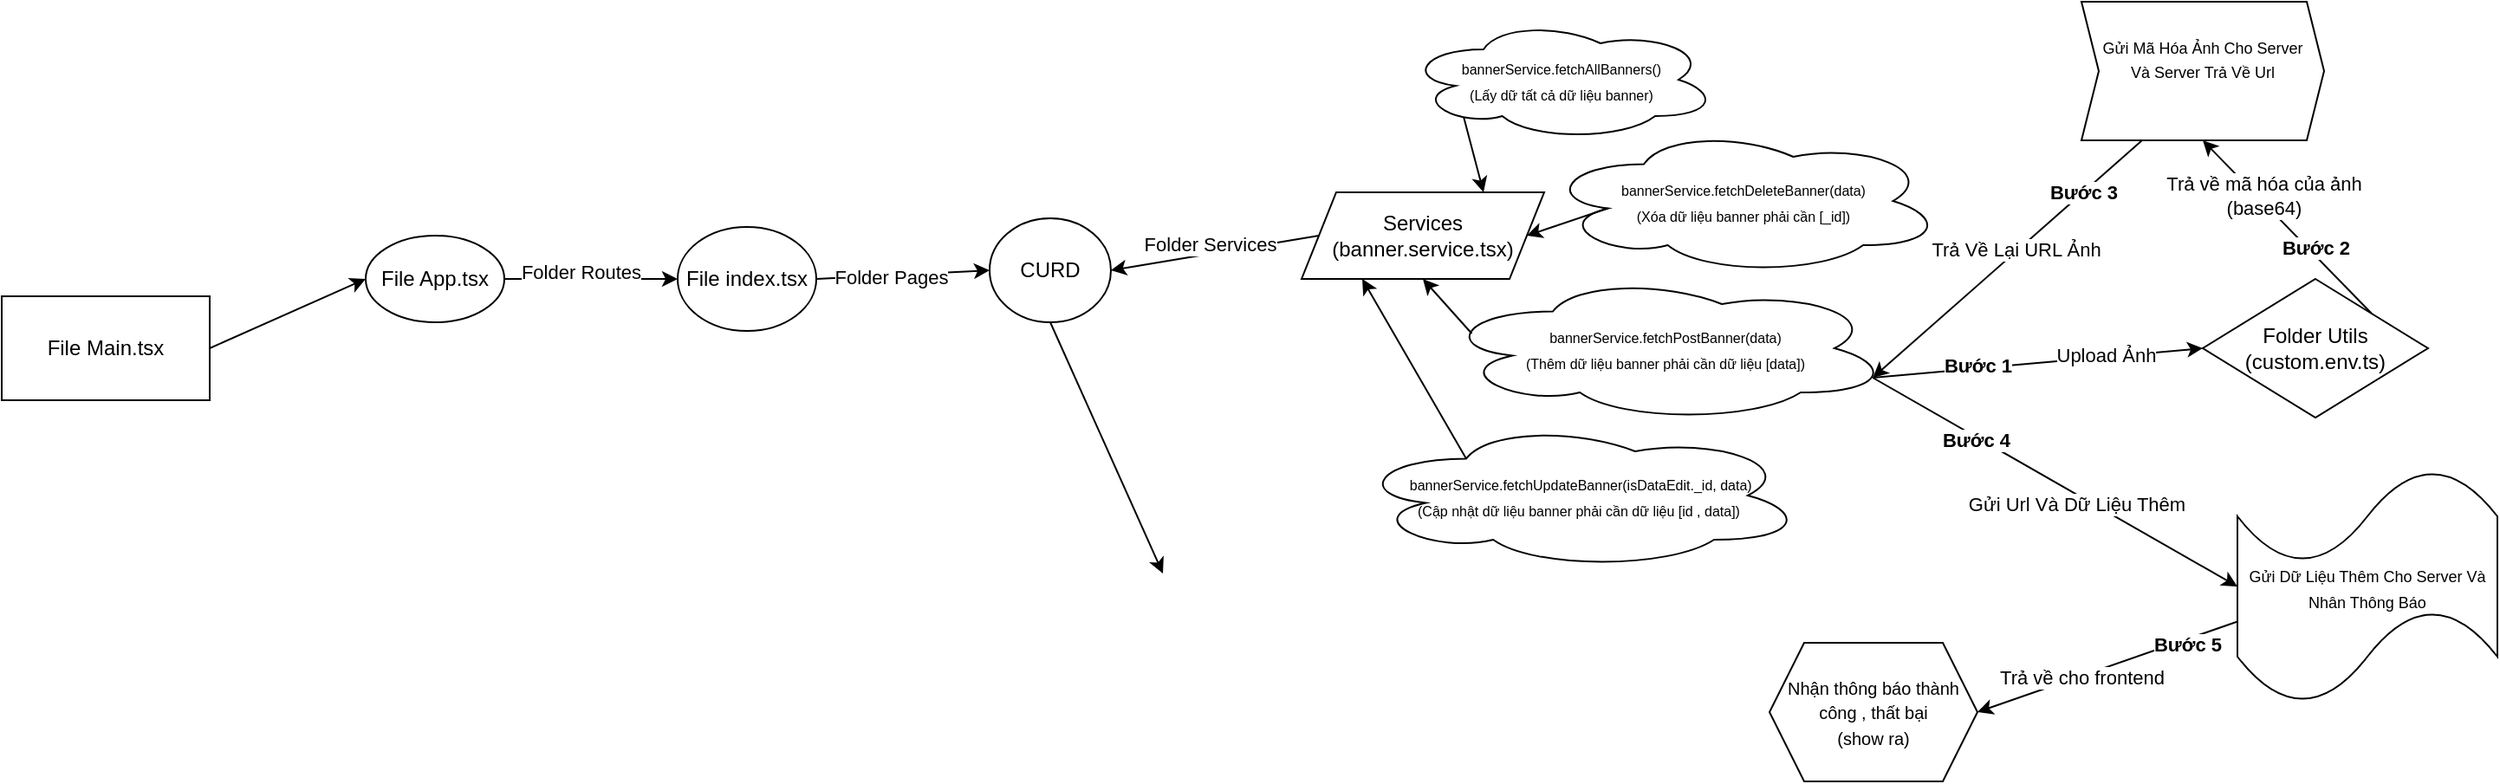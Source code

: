 <mxfile version="22.0.8" type="github">
  <diagram name="Trang-1" id="CbWZottKJksRMsXl4OTU">
    <mxGraphModel dx="983" dy="425" grid="1" gridSize="10" guides="1" tooltips="1" connect="1" arrows="1" fold="1" page="1" pageScale="1" pageWidth="1200" pageHeight="1920" math="0" shadow="0">
      <root>
        <mxCell id="0" />
        <mxCell id="1" parent="0" />
        <mxCell id="X-_IwXTnalUpg8y82jki-1" value="File Main.tsx" style="rounded=0;whiteSpace=wrap;html=1;" vertex="1" parent="1">
          <mxGeometry x="50" y="330" width="120" height="60" as="geometry" />
        </mxCell>
        <mxCell id="X-_IwXTnalUpg8y82jki-2" value="" style="endArrow=classic;html=1;rounded=0;exitX=1;exitY=0.5;exitDx=0;exitDy=0;entryX=0;entryY=0.5;entryDx=0;entryDy=0;" edge="1" parent="1" source="X-_IwXTnalUpg8y82jki-1" target="X-_IwXTnalUpg8y82jki-3">
          <mxGeometry width="50" height="50" relative="1" as="geometry">
            <mxPoint x="480" y="410" as="sourcePoint" />
            <mxPoint x="210" y="320" as="targetPoint" />
          </mxGeometry>
        </mxCell>
        <mxCell id="X-_IwXTnalUpg8y82jki-3" value="File App.tsx" style="ellipse;whiteSpace=wrap;html=1;" vertex="1" parent="1">
          <mxGeometry x="260" y="295" width="80" height="50" as="geometry" />
        </mxCell>
        <mxCell id="X-_IwXTnalUpg8y82jki-4" value="" style="endArrow=classic;html=1;rounded=0;entryX=0;entryY=0.5;entryDx=0;entryDy=0;exitX=1;exitY=0.5;exitDx=0;exitDy=0;" edge="1" parent="1" source="X-_IwXTnalUpg8y82jki-3" target="X-_IwXTnalUpg8y82jki-6">
          <mxGeometry width="50" height="50" relative="1" as="geometry">
            <mxPoint x="370" y="280" as="sourcePoint" />
            <mxPoint x="480" y="280" as="targetPoint" />
          </mxGeometry>
        </mxCell>
        <mxCell id="X-_IwXTnalUpg8y82jki-28" value="Folder Routes" style="edgeLabel;html=1;align=center;verticalAlign=middle;resizable=0;points=[];" vertex="1" connectable="0" parent="X-_IwXTnalUpg8y82jki-4">
          <mxGeometry x="-0.42" y="-1" relative="1" as="geometry">
            <mxPoint x="15" y="-5" as="offset" />
          </mxGeometry>
        </mxCell>
        <mxCell id="X-_IwXTnalUpg8y82jki-6" value="File index.tsx" style="ellipse;whiteSpace=wrap;html=1;" vertex="1" parent="1">
          <mxGeometry x="440" y="290" width="80" height="60" as="geometry" />
        </mxCell>
        <mxCell id="X-_IwXTnalUpg8y82jki-7" value="" style="endArrow=classic;html=1;rounded=0;exitX=1;exitY=0.5;exitDx=0;exitDy=0;entryX=0;entryY=0.5;entryDx=0;entryDy=0;" edge="1" parent="1" source="X-_IwXTnalUpg8y82jki-6" target="X-_IwXTnalUpg8y82jki-8">
          <mxGeometry width="50" height="50" relative="1" as="geometry">
            <mxPoint x="560" y="310" as="sourcePoint" />
            <mxPoint x="600" y="310" as="targetPoint" />
          </mxGeometry>
        </mxCell>
        <mxCell id="X-_IwXTnalUpg8y82jki-24" value="Folder Pages" style="edgeLabel;html=1;align=center;verticalAlign=middle;resizable=0;points=[];" vertex="1" connectable="0" parent="X-_IwXTnalUpg8y82jki-7">
          <mxGeometry x="-0.469" y="1" relative="1" as="geometry">
            <mxPoint x="16" y="1" as="offset" />
          </mxGeometry>
        </mxCell>
        <mxCell id="X-_IwXTnalUpg8y82jki-8" value="CURD" style="ellipse;whiteSpace=wrap;html=1;" vertex="1" parent="1">
          <mxGeometry x="620" y="285" width="70" height="60" as="geometry" />
        </mxCell>
        <mxCell id="X-_IwXTnalUpg8y82jki-15" value="" style="endArrow=classic;html=1;rounded=0;entryX=1;entryY=0.5;entryDx=0;entryDy=0;exitX=0;exitY=0.5;exitDx=0;exitDy=0;" edge="1" parent="1" source="X-_IwXTnalUpg8y82jki-17" target="X-_IwXTnalUpg8y82jki-8">
          <mxGeometry width="50" height="50" relative="1" as="geometry">
            <mxPoint x="830" y="280" as="sourcePoint" />
            <mxPoint x="770" y="360" as="targetPoint" />
          </mxGeometry>
        </mxCell>
        <mxCell id="X-_IwXTnalUpg8y82jki-23" value="Folder Services" style="edgeLabel;html=1;align=center;verticalAlign=middle;resizable=0;points=[];" vertex="1" connectable="0" parent="X-_IwXTnalUpg8y82jki-15">
          <mxGeometry x="0.322" y="-3" relative="1" as="geometry">
            <mxPoint x="17" y="-6" as="offset" />
          </mxGeometry>
        </mxCell>
        <mxCell id="X-_IwXTnalUpg8y82jki-17" value="Services&lt;br&gt;(banner.service.tsx)" style="shape=parallelogram;perimeter=parallelogramPerimeter;whiteSpace=wrap;html=1;fixedSize=1;" vertex="1" parent="1">
          <mxGeometry x="800" y="270" width="140" height="50" as="geometry" />
        </mxCell>
        <mxCell id="X-_IwXTnalUpg8y82jki-20" value="" style="endArrow=classic;html=1;rounded=0;entryX=0.75;entryY=0;entryDx=0;entryDy=0;exitX=0.16;exitY=0.55;exitDx=0;exitDy=0;exitPerimeter=0;" edge="1" parent="1" source="X-_IwXTnalUpg8y82jki-22" target="X-_IwXTnalUpg8y82jki-17">
          <mxGeometry width="50" height="50" relative="1" as="geometry">
            <mxPoint x="1020" y="273" as="sourcePoint" />
            <mxPoint x="990" y="320" as="targetPoint" />
          </mxGeometry>
        </mxCell>
        <mxCell id="X-_IwXTnalUpg8y82jki-22" value="&lt;font style=&quot;font-size: 8px;&quot;&gt;bannerService.fetchAllBanners()&lt;br&gt;(Lấy dữ tất cả dữ liệu banner)&lt;br&gt;&lt;/font&gt;" style="ellipse;shape=cloud;whiteSpace=wrap;html=1;" vertex="1" parent="1">
          <mxGeometry x="860" y="170" width="180" height="70" as="geometry" />
        </mxCell>
        <mxCell id="X-_IwXTnalUpg8y82jki-30" value="&lt;font style=&quot;font-size: 8px;&quot;&gt;bannerService.fetchDeleteBanner(data)&lt;br&gt;(Xóa dữ liệu banner phải cần [_id])&lt;br&gt;&lt;/font&gt;" style="ellipse;shape=cloud;whiteSpace=wrap;html=1;" vertex="1" parent="1">
          <mxGeometry x="940" y="232.5" width="230" height="85" as="geometry" />
        </mxCell>
        <mxCell id="X-_IwXTnalUpg8y82jki-31" value="" style="endArrow=classic;html=1;rounded=0;entryX=1;entryY=0.5;entryDx=0;entryDy=0;exitX=0.16;exitY=0.55;exitDx=0;exitDy=0;exitPerimeter=0;" edge="1" parent="1" source="X-_IwXTnalUpg8y82jki-30" target="X-_IwXTnalUpg8y82jki-17">
          <mxGeometry width="50" height="50" relative="1" as="geometry">
            <mxPoint x="540" y="410" as="sourcePoint" />
            <mxPoint x="590" y="360" as="targetPoint" />
          </mxGeometry>
        </mxCell>
        <mxCell id="X-_IwXTnalUpg8y82jki-33" value="&lt;font style=&quot;font-size: 8px;&quot;&gt;bannerService.fetchPostBanner(data)&lt;br&gt;(Thêm dữ liệu banner phải cần dữ liệu [data])&lt;br&gt;&lt;/font&gt;" style="ellipse;shape=cloud;whiteSpace=wrap;html=1;" vertex="1" parent="1">
          <mxGeometry x="880" y="317.5" width="260" height="85" as="geometry" />
        </mxCell>
        <mxCell id="X-_IwXTnalUpg8y82jki-34" value="" style="endArrow=classic;html=1;rounded=0;entryX=0.5;entryY=1;entryDx=0;entryDy=0;exitX=0.07;exitY=0.4;exitDx=0;exitDy=0;exitPerimeter=0;" edge="1" parent="1" source="X-_IwXTnalUpg8y82jki-33" target="X-_IwXTnalUpg8y82jki-17">
          <mxGeometry width="50" height="50" relative="1" as="geometry">
            <mxPoint x="957" y="292" as="sourcePoint" />
            <mxPoint x="880" y="305" as="targetPoint" />
          </mxGeometry>
        </mxCell>
        <mxCell id="X-_IwXTnalUpg8y82jki-35" value="&lt;font style=&quot;font-size: 8px;&quot;&gt;&amp;nbsp;bannerService.fetchUpdateBanner(isDataEdit._id, data)&lt;br&gt;(Cập nhật dữ liệu banner phải cần dữ liệu [id , data])&lt;br&gt;&lt;/font&gt;" style="ellipse;shape=cloud;whiteSpace=wrap;html=1;" vertex="1" parent="1">
          <mxGeometry x="830" y="402.5" width="260" height="85" as="geometry" />
        </mxCell>
        <mxCell id="X-_IwXTnalUpg8y82jki-36" value="" style="endArrow=classic;html=1;rounded=0;entryX=0.25;entryY=1;entryDx=0;entryDy=0;exitX=0.25;exitY=0.25;exitDx=0;exitDy=0;exitPerimeter=0;" edge="1" parent="1" source="X-_IwXTnalUpg8y82jki-35" target="X-_IwXTnalUpg8y82jki-17">
          <mxGeometry width="50" height="50" relative="1" as="geometry">
            <mxPoint x="848" y="437" as="sourcePoint" />
            <mxPoint x="811" y="340" as="targetPoint" />
          </mxGeometry>
        </mxCell>
        <mxCell id="X-_IwXTnalUpg8y82jki-38" value="" style="endArrow=classic;html=1;rounded=0;exitX=0.96;exitY=0.7;exitDx=0;exitDy=0;exitPerimeter=0;entryX=0;entryY=0.5;entryDx=0;entryDy=0;" edge="1" parent="1" source="X-_IwXTnalUpg8y82jki-33" target="X-_IwXTnalUpg8y82jki-44">
          <mxGeometry width="50" height="50" relative="1" as="geometry">
            <mxPoint x="1140" y="335" as="sourcePoint" />
            <mxPoint x="1210" y="377" as="targetPoint" />
          </mxGeometry>
        </mxCell>
        <mxCell id="X-_IwXTnalUpg8y82jki-45" value="Upload Ảnh" style="edgeLabel;html=1;align=center;verticalAlign=middle;resizable=0;points=[];" vertex="1" connectable="0" parent="X-_IwXTnalUpg8y82jki-38">
          <mxGeometry x="-0.244" y="2" relative="1" as="geometry">
            <mxPoint x="62" y="-5" as="offset" />
          </mxGeometry>
        </mxCell>
        <mxCell id="X-_IwXTnalUpg8y82jki-64" value="&lt;b&gt;Bước 1&lt;/b&gt;" style="edgeLabel;html=1;align=center;verticalAlign=middle;resizable=0;points=[];" vertex="1" connectable="0" parent="X-_IwXTnalUpg8y82jki-38">
          <mxGeometry x="-0.52" y="-1" relative="1" as="geometry">
            <mxPoint x="14" y="-4" as="offset" />
          </mxGeometry>
        </mxCell>
        <mxCell id="X-_IwXTnalUpg8y82jki-44" value="Folder Utils&lt;br&gt;(custom.env.ts)" style="rhombus;whiteSpace=wrap;html=1;" vertex="1" parent="1">
          <mxGeometry x="1320" y="320" width="130" height="80" as="geometry" />
        </mxCell>
        <mxCell id="X-_IwXTnalUpg8y82jki-46" value="" style="endArrow=classic;html=1;rounded=0;exitX=1;exitY=0;exitDx=0;exitDy=0;entryX=0.5;entryY=1;entryDx=0;entryDy=0;" edge="1" parent="1" source="X-_IwXTnalUpg8y82jki-44" target="X-_IwXTnalUpg8y82jki-52">
          <mxGeometry width="50" height="50" relative="1" as="geometry">
            <mxPoint x="1160" y="340" as="sourcePoint" />
            <mxPoint x="1500" y="360" as="targetPoint" />
          </mxGeometry>
        </mxCell>
        <mxCell id="X-_IwXTnalUpg8y82jki-49" value="Trả về mã hóa của ảnh&lt;br&gt;(base64)" style="edgeLabel;html=1;align=center;verticalAlign=middle;resizable=0;points=[];" vertex="1" connectable="0" parent="X-_IwXTnalUpg8y82jki-46">
          <mxGeometry x="0.001" y="-5" relative="1" as="geometry">
            <mxPoint x="-17" y="-15" as="offset" />
          </mxGeometry>
        </mxCell>
        <mxCell id="X-_IwXTnalUpg8y82jki-65" value="&lt;b&gt;Bước 2&lt;/b&gt;" style="edgeLabel;html=1;align=center;verticalAlign=middle;resizable=0;points=[];" vertex="1" connectable="0" parent="X-_IwXTnalUpg8y82jki-46">
          <mxGeometry x="-0.32" relative="1" as="geometry">
            <mxPoint y="-4" as="offset" />
          </mxGeometry>
        </mxCell>
        <mxCell id="X-_IwXTnalUpg8y82jki-52" value="&lt;font style=&quot;font-size: 9px;&quot;&gt;Gửi Mã Hóa Ảnh Cho Server &lt;br&gt;Và Server Trả Về Url&lt;br&gt;&lt;br&gt;&lt;/font&gt;" style="shape=step;perimeter=stepPerimeter;whiteSpace=wrap;html=1;fixedSize=1;size=10;" vertex="1" parent="1">
          <mxGeometry x="1250" y="160" width="140" height="80" as="geometry" />
        </mxCell>
        <mxCell id="X-_IwXTnalUpg8y82jki-56" value="&lt;font style=&quot;font-size: 9px;&quot;&gt;Gửi Dữ Liệu Thêm Cho Server Và Nhân Thông Báo&lt;/font&gt;" style="shape=tape;whiteSpace=wrap;html=1;" vertex="1" parent="1">
          <mxGeometry x="1340" y="430" width="150" height="135" as="geometry" />
        </mxCell>
        <mxCell id="X-_IwXTnalUpg8y82jki-60" value="" style="endArrow=classic;html=1;rounded=0;exitX=0.25;exitY=1;exitDx=0;exitDy=0;entryX=0.96;entryY=0.7;entryDx=0;entryDy=0;entryPerimeter=0;" edge="1" parent="1" source="X-_IwXTnalUpg8y82jki-52" target="X-_IwXTnalUpg8y82jki-33">
          <mxGeometry width="50" height="50" relative="1" as="geometry">
            <mxPoint x="1190" y="300" as="sourcePoint" />
            <mxPoint x="1240" y="250" as="targetPoint" />
          </mxGeometry>
        </mxCell>
        <mxCell id="X-_IwXTnalUpg8y82jki-63" value="Trả Về Lại URL Ảnh" style="edgeLabel;html=1;align=center;verticalAlign=middle;resizable=0;points=[];" vertex="1" connectable="0" parent="X-_IwXTnalUpg8y82jki-60">
          <mxGeometry x="-0.068" y="-1" relative="1" as="geometry">
            <mxPoint as="offset" />
          </mxGeometry>
        </mxCell>
        <mxCell id="X-_IwXTnalUpg8y82jki-66" value="&lt;b&gt;Bước 3&lt;/b&gt;" style="edgeLabel;html=1;align=center;verticalAlign=middle;resizable=0;points=[];" vertex="1" connectable="0" parent="X-_IwXTnalUpg8y82jki-60">
          <mxGeometry x="-0.337" y="-2" relative="1" as="geometry">
            <mxPoint x="18" y="-14" as="offset" />
          </mxGeometry>
        </mxCell>
        <mxCell id="X-_IwXTnalUpg8y82jki-61" value="" style="endArrow=classic;html=1;rounded=0;exitX=0.96;exitY=0.7;exitDx=0;exitDy=0;exitPerimeter=0;entryX=0;entryY=0.5;entryDx=0;entryDy=0;entryPerimeter=0;" edge="1" parent="1" source="X-_IwXTnalUpg8y82jki-33" target="X-_IwXTnalUpg8y82jki-56">
          <mxGeometry width="50" height="50" relative="1" as="geometry">
            <mxPoint x="1240" y="390" as="sourcePoint" />
            <mxPoint x="1290" y="340" as="targetPoint" />
          </mxGeometry>
        </mxCell>
        <mxCell id="X-_IwXTnalUpg8y82jki-62" value="Gửi Url Và Dữ Liệu Thêm" style="edgeLabel;html=1;align=center;verticalAlign=middle;resizable=0;points=[];" vertex="1" connectable="0" parent="X-_IwXTnalUpg8y82jki-61">
          <mxGeometry x="0.018" y="-3" relative="1" as="geometry">
            <mxPoint x="11" y="9" as="offset" />
          </mxGeometry>
        </mxCell>
        <mxCell id="X-_IwXTnalUpg8y82jki-67" value="&lt;b&gt;Bước 4&lt;/b&gt;" style="edgeLabel;html=1;align=center;verticalAlign=middle;resizable=0;points=[];" vertex="1" connectable="0" parent="X-_IwXTnalUpg8y82jki-61">
          <mxGeometry x="-0.564" y="2" relative="1" as="geometry">
            <mxPoint x="12" y="11" as="offset" />
          </mxGeometry>
        </mxCell>
        <mxCell id="X-_IwXTnalUpg8y82jki-68" value="" style="endArrow=classic;html=1;rounded=0;exitX=0;exitY=0.65;exitDx=0;exitDy=0;exitPerimeter=0;entryX=1;entryY=0.5;entryDx=0;entryDy=0;" edge="1" parent="1" source="X-_IwXTnalUpg8y82jki-56" target="X-_IwXTnalUpg8y82jki-69">
          <mxGeometry width="50" height="50" relative="1" as="geometry">
            <mxPoint x="1060" y="580" as="sourcePoint" />
            <mxPoint x="1200" y="560" as="targetPoint" />
          </mxGeometry>
        </mxCell>
        <mxCell id="X-_IwXTnalUpg8y82jki-71" value="&lt;b&gt;Bước 5&lt;/b&gt;" style="edgeLabel;html=1;align=center;verticalAlign=middle;resizable=0;points=[];" vertex="1" connectable="0" parent="X-_IwXTnalUpg8y82jki-68">
          <mxGeometry x="0.057" y="-1" relative="1" as="geometry">
            <mxPoint x="50" y="-14" as="offset" />
          </mxGeometry>
        </mxCell>
        <mxCell id="X-_IwXTnalUpg8y82jki-72" value="Trả về cho frontend" style="edgeLabel;html=1;align=center;verticalAlign=middle;resizable=0;points=[];" vertex="1" connectable="0" parent="X-_IwXTnalUpg8y82jki-68">
          <mxGeometry x="0.407" y="1" relative="1" as="geometry">
            <mxPoint x="15" y="-6" as="offset" />
          </mxGeometry>
        </mxCell>
        <mxCell id="X-_IwXTnalUpg8y82jki-69" value="&lt;font style=&quot;font-size: 10px;&quot;&gt;Nhận thông báo thành công , thất bại&lt;br&gt;(show ra)&lt;br&gt;&lt;/font&gt;" style="shape=hexagon;perimeter=hexagonPerimeter2;whiteSpace=wrap;html=1;fixedSize=1;" vertex="1" parent="1">
          <mxGeometry x="1070" y="530" width="120" height="80" as="geometry" />
        </mxCell>
        <mxCell id="X-_IwXTnalUpg8y82jki-73" value="" style="endArrow=classic;html=1;rounded=0;exitX=0.5;exitY=1;exitDx=0;exitDy=0;" edge="1" parent="1" source="X-_IwXTnalUpg8y82jki-8">
          <mxGeometry width="50" height="50" relative="1" as="geometry">
            <mxPoint x="670" y="540" as="sourcePoint" />
            <mxPoint x="720" y="490" as="targetPoint" />
          </mxGeometry>
        </mxCell>
      </root>
    </mxGraphModel>
  </diagram>
</mxfile>
